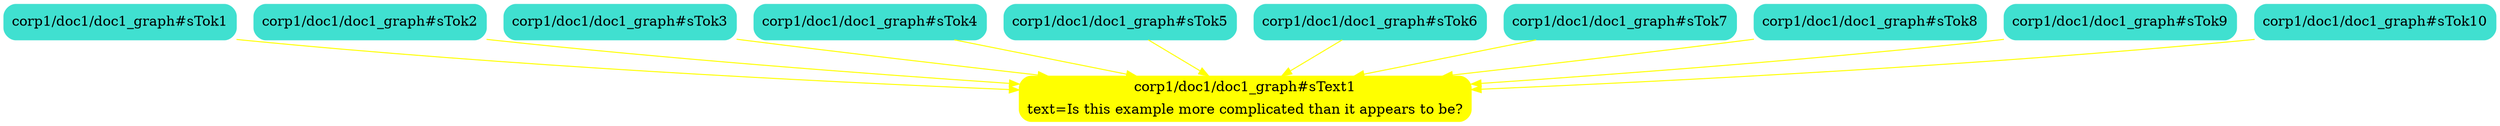 digraph G {
ordering=out;
<corp1/doc1/doc1_graph#sTok1> -> <corp1/doc1/doc1_graph#sText1>[color=yellow,style=filled];
<corp1/doc1/doc1_graph#sTok2> -> <corp1/doc1/doc1_graph#sText1>[color=yellow,style=filled];
<corp1/doc1/doc1_graph#sTok3> -> <corp1/doc1/doc1_graph#sText1>[color=yellow,style=filled];
<corp1/doc1/doc1_graph#sTok4> -> <corp1/doc1/doc1_graph#sText1>[color=yellow,style=filled];
<corp1/doc1/doc1_graph#sTok5> -> <corp1/doc1/doc1_graph#sText1>[color=yellow,style=filled];
<corp1/doc1/doc1_graph#sTok6> -> <corp1/doc1/doc1_graph#sText1>[color=yellow,style=filled];
<corp1/doc1/doc1_graph#sTok7> -> <corp1/doc1/doc1_graph#sText1>[color=yellow,style=filled];
<corp1/doc1/doc1_graph#sTok8> -> <corp1/doc1/doc1_graph#sText1>[color=yellow,style=filled];
<corp1/doc1/doc1_graph#sTok9> -> <corp1/doc1/doc1_graph#sText1>[color=yellow,style=filled];
<corp1/doc1/doc1_graph#sTok10> -> <corp1/doc1/doc1_graph#sText1>[color=yellow,style=filled];
{
rank=max;
<corp1/doc1/doc1_graph#sText1>[shape=Mrecord,color=yellow,style=filled,label="{{corp1/doc1/doc1_graph#sText1}|{text=Is this example more complicated than it appears to be?}}"];
}
{
rank=same;
<corp1/doc1/doc1_graph#sTok1>[shape=Mrecord,color=turquoise,style=filled];
<corp1/doc1/doc1_graph#sTok2>[shape=Mrecord,color=turquoise,style=filled];
<corp1/doc1/doc1_graph#sTok3>[shape=Mrecord,color=turquoise,style=filled];
<corp1/doc1/doc1_graph#sTok4>[shape=Mrecord,color=turquoise,style=filled];
<corp1/doc1/doc1_graph#sTok5>[shape=Mrecord,color=turquoise,style=filled];
<corp1/doc1/doc1_graph#sTok6>[shape=Mrecord,color=turquoise,style=filled];
<corp1/doc1/doc1_graph#sTok7>[shape=Mrecord,color=turquoise,style=filled];
<corp1/doc1/doc1_graph#sTok8>[shape=Mrecord,color=turquoise,style=filled];
<corp1/doc1/doc1_graph#sTok9>[shape=Mrecord,color=turquoise,style=filled];
<corp1/doc1/doc1_graph#sTok10>[shape=Mrecord,color=turquoise,style=filled];
}
}
